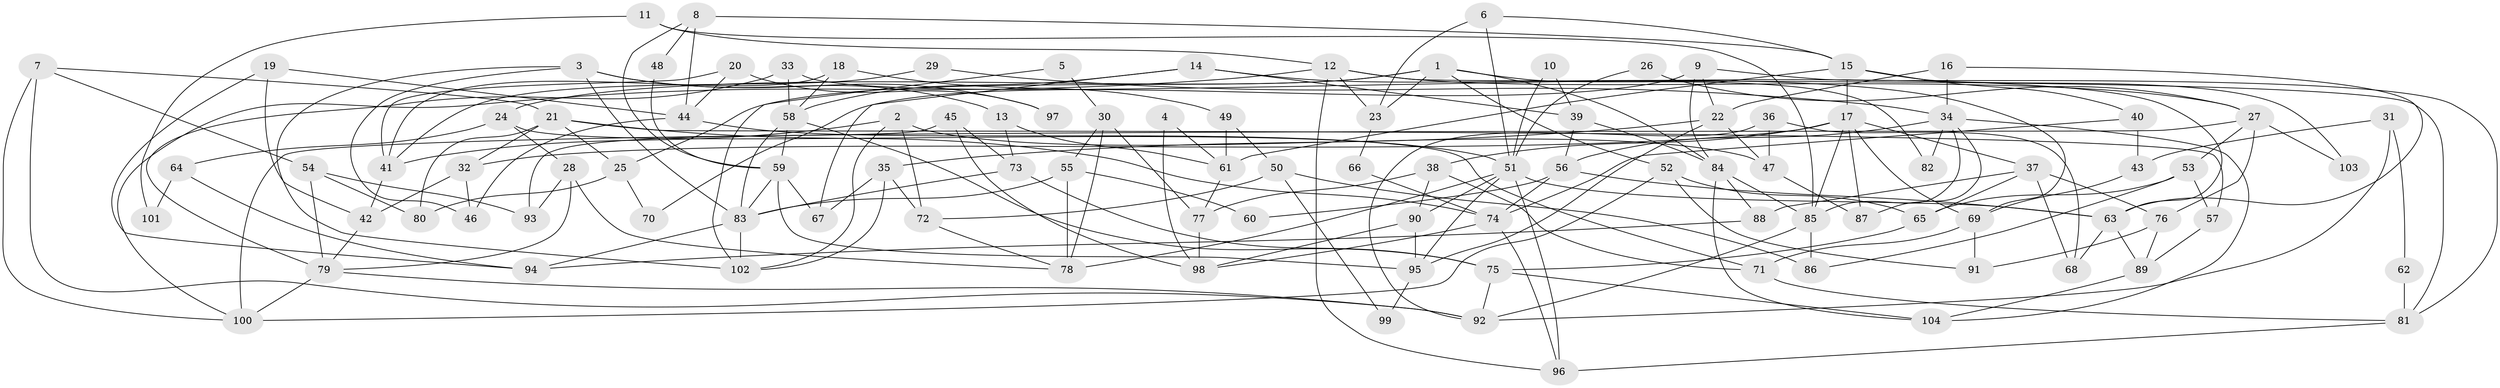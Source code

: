 // Generated by graph-tools (version 1.1) at 2025/36/03/09/25 02:36:11]
// undirected, 104 vertices, 208 edges
graph export_dot {
graph [start="1"]
  node [color=gray90,style=filled];
  1;
  2;
  3;
  4;
  5;
  6;
  7;
  8;
  9;
  10;
  11;
  12;
  13;
  14;
  15;
  16;
  17;
  18;
  19;
  20;
  21;
  22;
  23;
  24;
  25;
  26;
  27;
  28;
  29;
  30;
  31;
  32;
  33;
  34;
  35;
  36;
  37;
  38;
  39;
  40;
  41;
  42;
  43;
  44;
  45;
  46;
  47;
  48;
  49;
  50;
  51;
  52;
  53;
  54;
  55;
  56;
  57;
  58;
  59;
  60;
  61;
  62;
  63;
  64;
  65;
  66;
  67;
  68;
  69;
  70;
  71;
  72;
  73;
  74;
  75;
  76;
  77;
  78;
  79;
  80;
  81;
  82;
  83;
  84;
  85;
  86;
  87;
  88;
  89;
  90;
  91;
  92;
  93;
  94;
  95;
  96;
  97;
  98;
  99;
  100;
  101;
  102;
  103;
  104;
  1 -- 24;
  1 -- 84;
  1 -- 23;
  1 -- 25;
  1 -- 52;
  1 -- 82;
  2 -- 47;
  2 -- 102;
  2 -- 41;
  2 -- 72;
  3 -- 102;
  3 -- 83;
  3 -- 13;
  3 -- 46;
  3 -- 97;
  4 -- 98;
  4 -- 61;
  5 -- 30;
  5 -- 102;
  6 -- 51;
  6 -- 23;
  6 -- 15;
  7 -- 54;
  7 -- 100;
  7 -- 21;
  7 -- 92;
  8 -- 59;
  8 -- 44;
  8 -- 15;
  8 -- 48;
  9 -- 81;
  9 -- 22;
  9 -- 70;
  9 -- 84;
  10 -- 51;
  10 -- 39;
  11 -- 85;
  11 -- 12;
  11 -- 101;
  12 -- 27;
  12 -- 96;
  12 -- 23;
  12 -- 81;
  12 -- 100;
  13 -- 61;
  13 -- 73;
  14 -- 58;
  14 -- 39;
  14 -- 67;
  14 -- 69;
  15 -- 17;
  15 -- 40;
  15 -- 61;
  15 -- 103;
  16 -- 22;
  16 -- 63;
  16 -- 34;
  17 -- 85;
  17 -- 32;
  17 -- 37;
  17 -- 38;
  17 -- 69;
  17 -- 87;
  18 -- 41;
  18 -- 58;
  18 -- 49;
  19 -- 94;
  19 -- 42;
  19 -- 44;
  20 -- 41;
  20 -- 44;
  20 -- 97;
  21 -- 32;
  21 -- 25;
  21 -- 57;
  21 -- 74;
  21 -- 80;
  22 -- 95;
  22 -- 35;
  22 -- 47;
  23 -- 66;
  24 -- 28;
  24 -- 71;
  24 -- 64;
  25 -- 70;
  25 -- 80;
  26 -- 51;
  26 -- 27;
  27 -- 100;
  27 -- 76;
  27 -- 53;
  27 -- 103;
  28 -- 79;
  28 -- 93;
  28 -- 78;
  29 -- 34;
  29 -- 41;
  30 -- 77;
  30 -- 78;
  30 -- 55;
  31 -- 43;
  31 -- 92;
  31 -- 62;
  32 -- 46;
  32 -- 42;
  33 -- 58;
  33 -- 79;
  33 -- 63;
  34 -- 87;
  34 -- 56;
  34 -- 82;
  34 -- 85;
  34 -- 104;
  35 -- 72;
  35 -- 67;
  35 -- 102;
  36 -- 92;
  36 -- 68;
  36 -- 47;
  37 -- 76;
  37 -- 65;
  37 -- 68;
  37 -- 88;
  38 -- 90;
  38 -- 71;
  38 -- 77;
  39 -- 84;
  39 -- 56;
  40 -- 74;
  40 -- 43;
  41 -- 42;
  42 -- 79;
  43 -- 69;
  44 -- 51;
  44 -- 46;
  45 -- 98;
  45 -- 73;
  45 -- 93;
  47 -- 87;
  48 -- 59;
  49 -- 50;
  49 -- 61;
  50 -- 86;
  50 -- 72;
  50 -- 99;
  51 -- 90;
  51 -- 63;
  51 -- 78;
  51 -- 95;
  51 -- 96;
  52 -- 65;
  52 -- 91;
  52 -- 100;
  53 -- 57;
  53 -- 65;
  53 -- 86;
  54 -- 79;
  54 -- 80;
  54 -- 93;
  55 -- 78;
  55 -- 60;
  55 -- 83;
  56 -- 74;
  56 -- 60;
  56 -- 63;
  57 -- 89;
  58 -- 83;
  58 -- 75;
  58 -- 59;
  59 -- 83;
  59 -- 67;
  59 -- 95;
  61 -- 77;
  62 -- 81;
  63 -- 68;
  63 -- 89;
  64 -- 94;
  64 -- 101;
  65 -- 75;
  66 -- 74;
  69 -- 71;
  69 -- 91;
  71 -- 81;
  72 -- 78;
  73 -- 75;
  73 -- 83;
  74 -- 96;
  74 -- 98;
  75 -- 104;
  75 -- 92;
  76 -- 89;
  76 -- 91;
  77 -- 98;
  79 -- 100;
  79 -- 92;
  81 -- 96;
  83 -- 94;
  83 -- 102;
  84 -- 85;
  84 -- 88;
  84 -- 104;
  85 -- 92;
  85 -- 86;
  88 -- 94;
  89 -- 104;
  90 -- 95;
  90 -- 98;
  95 -- 99;
}
